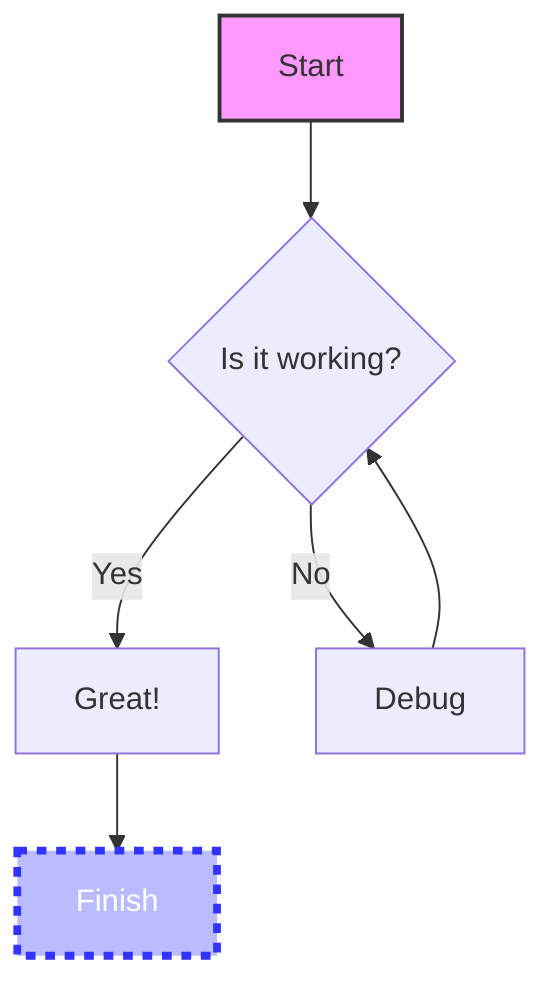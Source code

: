 flowchart TD
    A[Start] --> B{Is it working?}
    B -->|Yes| C[Great!]
    B -->|No| D[Debug]
    D --> B
    C --> E[Finish]
    
    %% This is a comment with a newline \n character
    %% Let's see if it handles it properly
    
    style A fill:#f9f,stroke:#333,stroke-width:2px
    style E fill:#bbf,stroke:#33f,stroke-width:4px,color:#fff,stroke-dasharray: 5 5